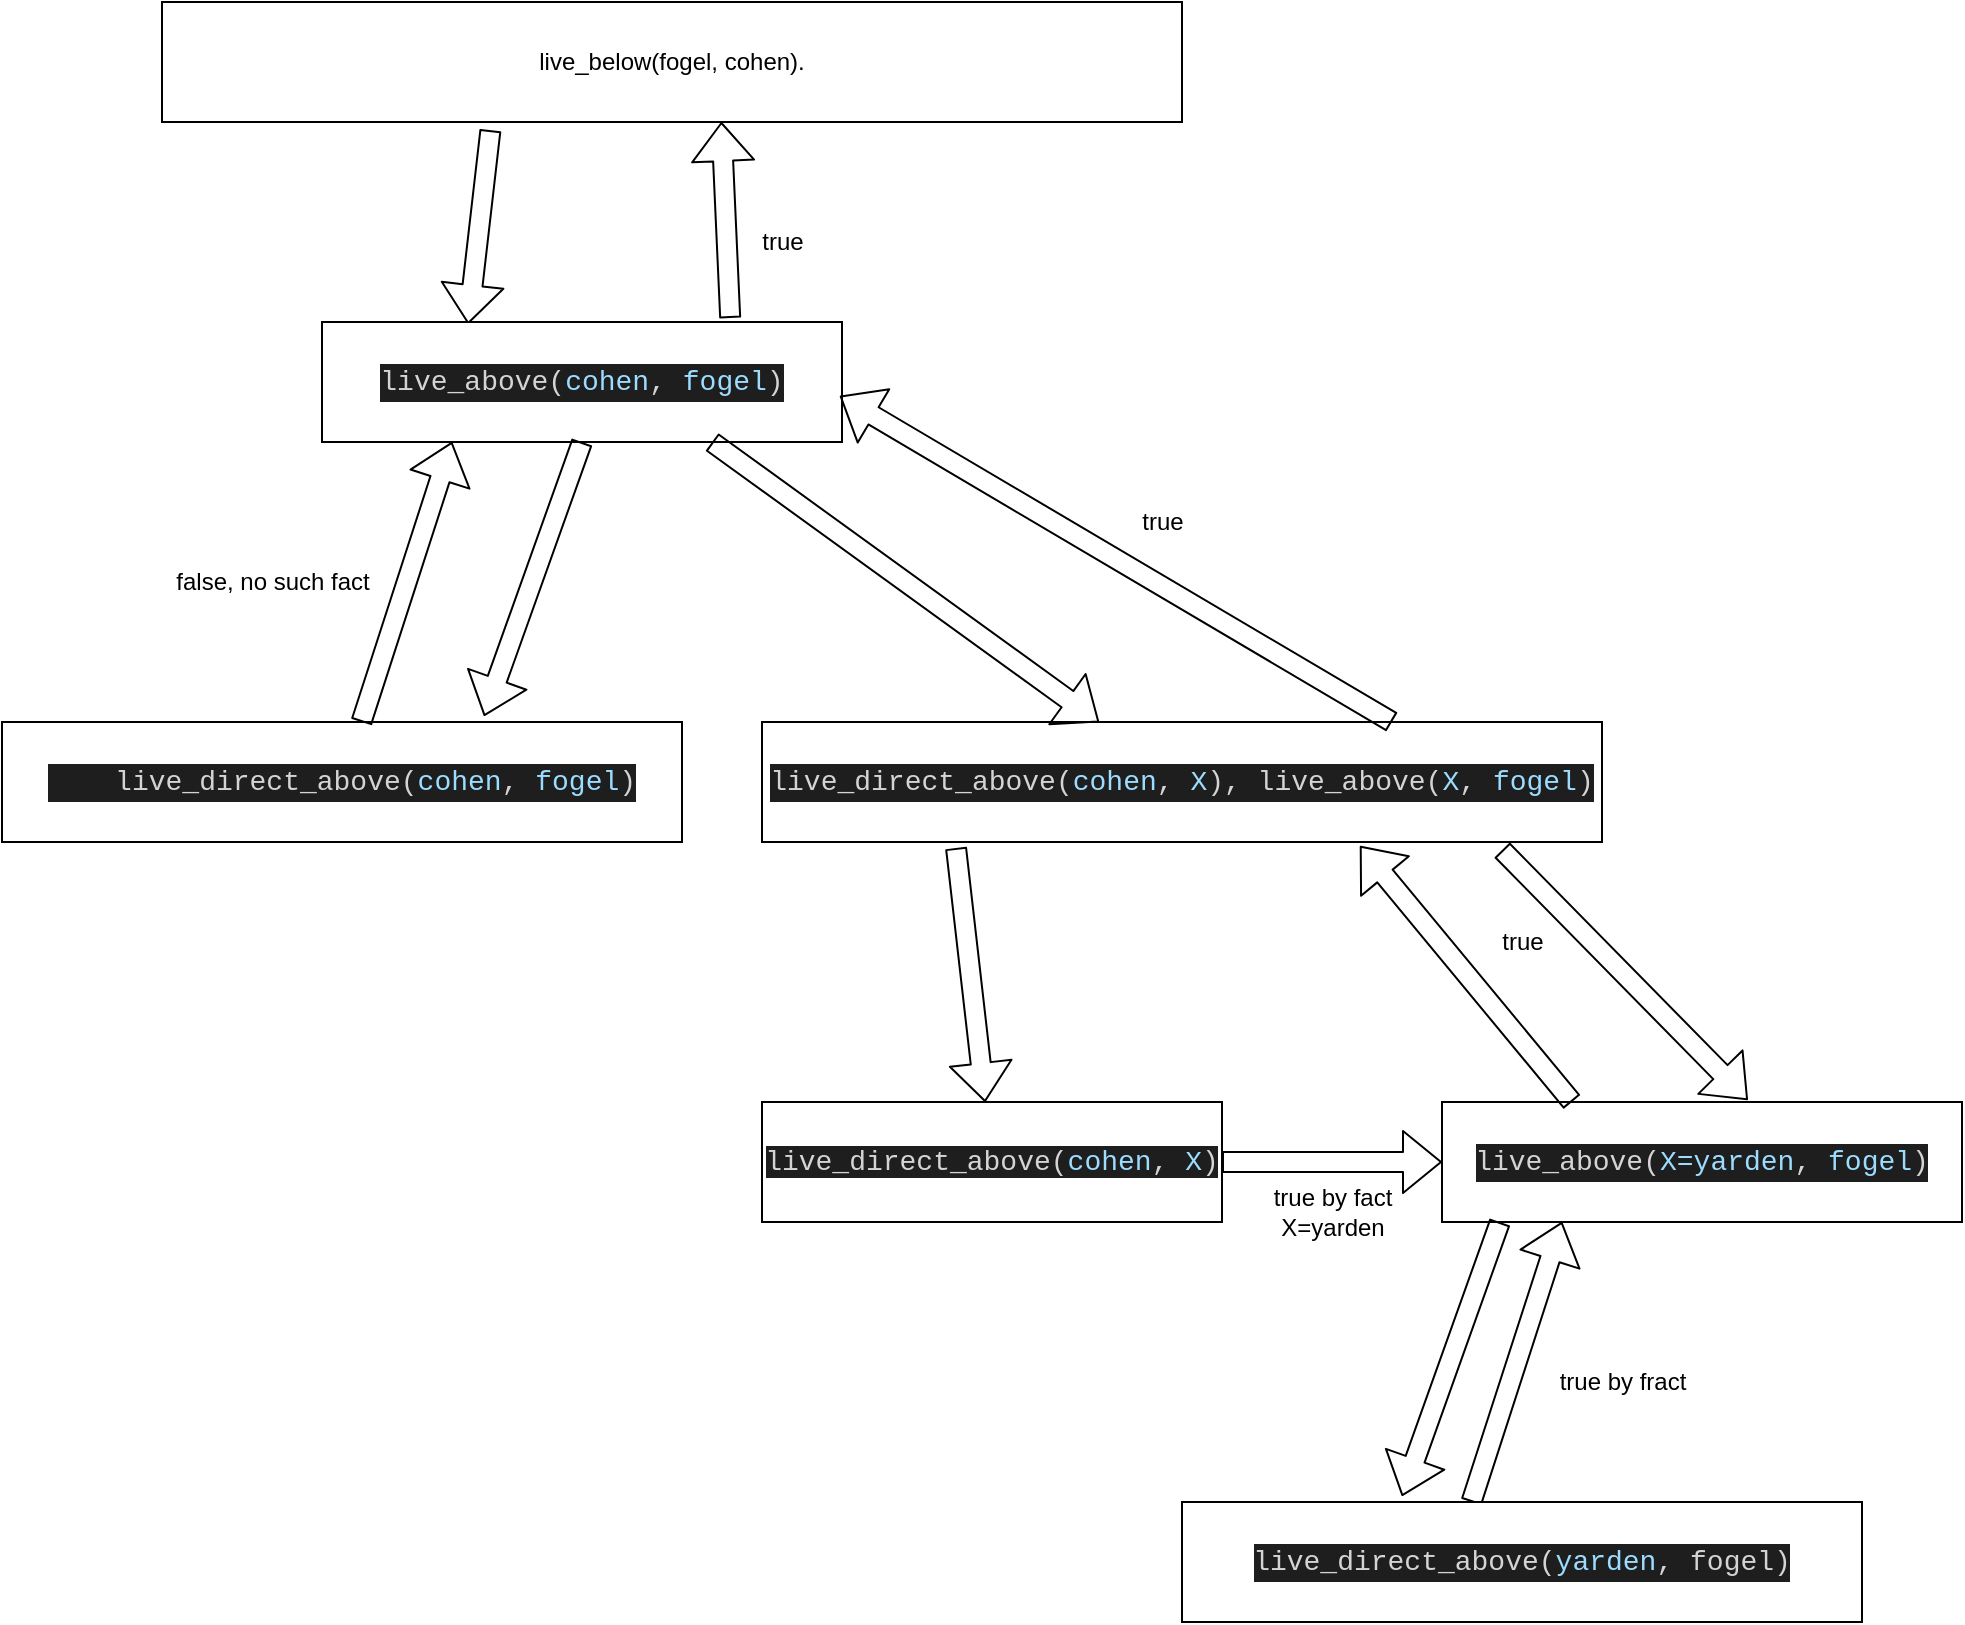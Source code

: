 <mxfile version="14.8.5" type="device"><diagram id="lco0obYknev-g47fu3YU" name="Page-1"><mxGraphModel dx="1422" dy="692" grid="1" gridSize="10" guides="1" tooltips="1" connect="1" arrows="1" fold="1" page="1" pageScale="1" pageWidth="850" pageHeight="1100" math="0" shadow="0"><root><mxCell id="0"/><mxCell id="1" parent="0"/><mxCell id="0PHLczmXjqyWl4TuDDAI-1" value="live_below(fogel, cohen)." style="rounded=0;whiteSpace=wrap;html=1;" vertex="1" parent="1"><mxGeometry x="200" y="170" width="510" height="60" as="geometry"/></mxCell><mxCell id="0PHLczmXjqyWl4TuDDAI-2" value="" style="shape=flexArrow;endArrow=classic;html=1;exitX=0.785;exitY=-0.033;exitDx=0;exitDy=0;exitPerimeter=0;" edge="1" parent="1" source="0PHLczmXjqyWl4TuDDAI-5"><mxGeometry width="50" height="50" relative="1" as="geometry"><mxPoint x="395.312" y="330" as="sourcePoint"/><mxPoint x="479.688" y="230" as="targetPoint"/></mxGeometry></mxCell><mxCell id="0PHLczmXjqyWl4TuDDAI-3" value="true" style="text;html=1;align=center;verticalAlign=middle;resizable=0;points=[];autosize=1;strokeColor=none;" vertex="1" parent="1"><mxGeometry x="490" y="280" width="40" height="20" as="geometry"/></mxCell><mxCell id="0PHLczmXjqyWl4TuDDAI-4" value="" style="shape=flexArrow;endArrow=classic;html=1;exitX=0.322;exitY=1.067;exitDx=0;exitDy=0;exitPerimeter=0;entryX=0.281;entryY=0.017;entryDx=0;entryDy=0;entryPerimeter=0;" edge="1" parent="1" source="0PHLczmXjqyWl4TuDDAI-1" target="0PHLczmXjqyWl4TuDDAI-5"><mxGeometry width="50" height="50" relative="1" as="geometry"><mxPoint x="406.84" y="420" as="sourcePoint"/><mxPoint x="290" y="300" as="targetPoint"/></mxGeometry></mxCell><mxCell id="0PHLczmXjqyWl4TuDDAI-5" value="&lt;div style=&quot;color: rgb(212 , 212 , 212) ; background-color: rgb(30 , 30 , 30) ; font-family: &amp;#34;consolas&amp;#34; , &amp;#34;courier new&amp;#34; , monospace ; font-size: 14px ; line-height: 19px&quot;&gt;live_above(&lt;span style=&quot;color: #9cdcfe&quot;&gt;cohen&lt;/span&gt;,&amp;nbsp;&lt;span style=&quot;color: #9cdcfe&quot;&gt;fogel&lt;/span&gt;)&lt;/div&gt;" style="rounded=0;whiteSpace=wrap;html=1;" vertex="1" parent="1"><mxGeometry x="280" y="330" width="260" height="60" as="geometry"/></mxCell><mxCell id="0PHLczmXjqyWl4TuDDAI-6" value="&lt;div style=&quot;background-color: rgb(30 , 30 , 30) ; font-family: &amp;#34;consolas&amp;#34; , &amp;#34;courier new&amp;#34; , monospace ; font-size: 14px ; line-height: 19px&quot;&gt;&lt;div style=&quot;font-family: &amp;#34;consolas&amp;#34; , &amp;#34;courier new&amp;#34; , monospace ; line-height: 19px&quot;&gt;&lt;div&gt;&lt;font color=&quot;#d4d4d4&quot;&gt;&amp;nbsp;&amp;nbsp;&amp;nbsp;&amp;nbsp;live_direct_above(&lt;/font&gt;&lt;span style=&quot;color: rgb(156 , 220 , 254)&quot;&gt;cohen&lt;/span&gt;&lt;font color=&quot;#d4d4d4&quot;&gt;, &lt;/font&gt;&lt;font color=&quot;#9cdcfe&quot;&gt;fogel&lt;/font&gt;&lt;font color=&quot;#d4d4d4&quot;&gt;)&lt;/font&gt;&lt;/div&gt;&lt;div style=&quot;color: rgb(212 , 212 , 212)&quot;&gt;&lt;/div&gt;&lt;/div&gt;&lt;/div&gt;" style="rounded=0;whiteSpace=wrap;html=1;" vertex="1" parent="1"><mxGeometry x="120" y="530" width="340" height="60" as="geometry"/></mxCell><mxCell id="0PHLczmXjqyWl4TuDDAI-7" value="" style="shape=flexArrow;endArrow=classic;html=1;entryX=0.25;entryY=1;entryDx=0;entryDy=0;" edge="1" parent="1" source="0PHLczmXjqyWl4TuDDAI-6" target="0PHLczmXjqyWl4TuDDAI-5"><mxGeometry width="50" height="50" relative="1" as="geometry"><mxPoint x="260" y="510" as="sourcePoint"/><mxPoint x="310" y="460" as="targetPoint"/></mxGeometry></mxCell><mxCell id="0PHLczmXjqyWl4TuDDAI-8" value="false, no such fact" style="text;html=1;align=center;verticalAlign=middle;resizable=0;points=[];autosize=1;strokeColor=none;" vertex="1" parent="1"><mxGeometry x="200" y="450" width="110" height="20" as="geometry"/></mxCell><mxCell id="0PHLczmXjqyWl4TuDDAI-9" value="&lt;div style=&quot;background-color: rgb(30 , 30 , 30) ; font-family: &amp;#34;consolas&amp;#34; , &amp;#34;courier new&amp;#34; , monospace ; font-size: 14px ; line-height: 19px&quot;&gt;&lt;span style=&quot;color: rgb(212 , 212 , 212)&quot;&gt;live_direct_above(&lt;span style=&quot;color: #9cdcfe&quot;&gt;cohen&lt;/span&gt;,&amp;nbsp;&lt;span style=&quot;color: #9cdcfe&quot;&gt;X&lt;/span&gt;),&amp;nbsp;live_above(&lt;span style=&quot;color: #9cdcfe&quot;&gt;X&lt;/span&gt;, &lt;/span&gt;&lt;font color=&quot;#9cdcfe&quot;&gt;fogel&lt;/font&gt;&lt;font color=&quot;#d4d4d4&quot;&gt;)&lt;/font&gt;&lt;/div&gt;" style="rounded=0;whiteSpace=wrap;html=1;" vertex="1" parent="1"><mxGeometry x="500" y="530" width="420" height="60" as="geometry"/></mxCell><mxCell id="0PHLczmXjqyWl4TuDDAI-10" value="" style="shape=flexArrow;endArrow=classic;html=1;exitX=0.75;exitY=1;exitDx=0;exitDy=0;" edge="1" parent="1" source="0PHLczmXjqyWl4TuDDAI-5" target="0PHLczmXjqyWl4TuDDAI-9"><mxGeometry width="50" height="50" relative="1" as="geometry"><mxPoint x="649.996" y="470" as="sourcePoint"/><mxPoint x="695.29" y="330" as="targetPoint"/></mxGeometry></mxCell><mxCell id="0PHLczmXjqyWl4TuDDAI-11" value="" style="shape=flexArrow;endArrow=classic;html=1;exitX=0.75;exitY=0;exitDx=0;exitDy=0;entryX=0.996;entryY=0.617;entryDx=0;entryDy=0;entryPerimeter=0;" edge="1" parent="1" source="0PHLczmXjqyWl4TuDDAI-9" target="0PHLczmXjqyWl4TuDDAI-5"><mxGeometry width="50" height="50" relative="1" as="geometry"><mxPoint x="613.24" y="310" as="sourcePoint"/><mxPoint x="806.769" y="450" as="targetPoint"/></mxGeometry></mxCell><mxCell id="0PHLczmXjqyWl4TuDDAI-12" value="true" style="text;html=1;align=center;verticalAlign=middle;resizable=0;points=[];autosize=1;strokeColor=none;" vertex="1" parent="1"><mxGeometry x="680" y="420" width="40" height="20" as="geometry"/></mxCell><mxCell id="0PHLczmXjqyWl4TuDDAI-13" value="&#10;&#10;&lt;span style=&quot;color: rgb(212, 212, 212); font-family: consolas, &amp;quot;courier new&amp;quot;, monospace; font-size: 14px; font-style: normal; font-weight: 400; letter-spacing: normal; text-align: center; text-indent: 0px; text-transform: none; word-spacing: 0px; background-color: rgb(30, 30, 30); display: inline; float: none;&quot;&gt;live_direct_above(&lt;/span&gt;&lt;span style=&quot;font-family: consolas, &amp;quot;courier new&amp;quot;, monospace; font-size: 14px; font-style: normal; font-weight: 400; letter-spacing: normal; text-align: center; text-indent: 0px; text-transform: none; word-spacing: 0px; background-color: rgb(30, 30, 30); color: rgb(156, 220, 254);&quot;&gt;cohen&lt;/span&gt;&lt;span style=&quot;color: rgb(212, 212, 212); font-family: consolas, &amp;quot;courier new&amp;quot;, monospace; font-size: 14px; font-style: normal; font-weight: 400; letter-spacing: normal; text-align: center; text-indent: 0px; text-transform: none; word-spacing: 0px; background-color: rgb(30, 30, 30); display: inline; float: none;&quot;&gt;,&amp;nbsp;&lt;/span&gt;&lt;span style=&quot;font-family: consolas, &amp;quot;courier new&amp;quot;, monospace; font-size: 14px; font-style: normal; font-weight: 400; letter-spacing: normal; text-align: center; text-indent: 0px; text-transform: none; word-spacing: 0px; background-color: rgb(30, 30, 30); color: rgb(156, 220, 254);&quot;&gt;X&lt;/span&gt;&lt;span style=&quot;color: rgb(212, 212, 212); font-family: consolas, &amp;quot;courier new&amp;quot;, monospace; font-size: 14px; font-style: normal; font-weight: 400; letter-spacing: normal; text-align: center; text-indent: 0px; text-transform: none; word-spacing: 0px; background-color: rgb(30, 30, 30); display: inline; float: none;&quot;&gt;)&lt;/span&gt;&#10;&#10;" style="rounded=0;whiteSpace=wrap;html=1;" vertex="1" parent="1"><mxGeometry x="500" y="720" width="230" height="60" as="geometry"/></mxCell><mxCell id="0PHLczmXjqyWl4TuDDAI-14" value="&lt;div style=&quot;color: rgb(212 , 212 , 212) ; background-color: rgb(30 , 30 , 30) ; font-family: &amp;#34;consolas&amp;#34; , &amp;#34;courier new&amp;#34; , monospace ; font-size: 14px ; line-height: 19px&quot;&gt;live_above(&lt;span style=&quot;color: #9cdcfe&quot;&gt;X=yarden&lt;/span&gt;,&amp;nbsp;&lt;span style=&quot;color: #9cdcfe&quot;&gt;fogel&lt;/span&gt;)&lt;/div&gt;" style="rounded=0;whiteSpace=wrap;html=1;" vertex="1" parent="1"><mxGeometry x="840" y="720" width="260" height="60" as="geometry"/></mxCell><mxCell id="0PHLczmXjqyWl4TuDDAI-16" value="true by fact&lt;br&gt;X=yarden" style="text;html=1;align=center;verticalAlign=middle;resizable=0;points=[];autosize=1;strokeColor=none;" vertex="1" parent="1"><mxGeometry x="750" y="760" width="70" height="30" as="geometry"/></mxCell><mxCell id="0PHLczmXjqyWl4TuDDAI-17" value="" style="shape=flexArrow;endArrow=classic;html=1;exitX=0.231;exitY=1.05;exitDx=0;exitDy=0;exitPerimeter=0;" edge="1" parent="1" source="0PHLczmXjqyWl4TuDDAI-9" target="0PHLczmXjqyWl4TuDDAI-13"><mxGeometry width="50" height="50" relative="1" as="geometry"><mxPoint x="444.706" y="760" as="sourcePoint"/><mxPoint x="490" y="620" as="targetPoint"/></mxGeometry></mxCell><mxCell id="0PHLczmXjqyWl4TuDDAI-18" value="" style="shape=flexArrow;endArrow=classic;html=1;exitX=1;exitY=0.5;exitDx=0;exitDy=0;entryX=0;entryY=0.5;entryDx=0;entryDy=0;" edge="1" parent="1" source="0PHLczmXjqyWl4TuDDAI-13" target="0PHLczmXjqyWl4TuDDAI-14"><mxGeometry width="50" height="50" relative="1" as="geometry"><mxPoint x="830" y="700" as="sourcePoint"/><mxPoint x="844.544" y="827" as="targetPoint"/></mxGeometry></mxCell><mxCell id="0PHLczmXjqyWl4TuDDAI-19" value="" style="shape=flexArrow;endArrow=classic;html=1;exitX=0.25;exitY=0;exitDx=0;exitDy=0;entryX=0.712;entryY=1.033;entryDx=0;entryDy=0;entryPerimeter=0;" edge="1" parent="1" source="0PHLczmXjqyWl4TuDDAI-14" target="0PHLczmXjqyWl4TuDDAI-9"><mxGeometry width="50" height="50" relative="1" as="geometry"><mxPoint x="1306.04" y="672.98" as="sourcePoint"/><mxPoint x="1030" y="510" as="targetPoint"/></mxGeometry></mxCell><mxCell id="0PHLczmXjqyWl4TuDDAI-20" value="true" style="text;html=1;align=center;verticalAlign=middle;resizable=0;points=[];autosize=1;strokeColor=none;" vertex="1" parent="1"><mxGeometry x="860" y="630" width="40" height="20" as="geometry"/></mxCell><mxCell id="0PHLczmXjqyWl4TuDDAI-22" value="" style="shape=flexArrow;endArrow=classic;html=1;entryX=0.25;entryY=1;entryDx=0;entryDy=0;" edge="1" parent="1"><mxGeometry width="50" height="50" relative="1" as="geometry"><mxPoint x="854.706" y="920" as="sourcePoint"/><mxPoint x="900" y="780" as="targetPoint"/></mxGeometry></mxCell><mxCell id="0PHLczmXjqyWl4TuDDAI-23" value="&lt;div style=&quot;background-color: rgb(30 , 30 , 30) ; font-family: &amp;#34;consolas&amp;#34; , &amp;#34;courier new&amp;#34; , monospace ; font-size: 14px ; line-height: 19px&quot;&gt;&lt;div style=&quot;font-family: &amp;#34;consolas&amp;#34; , &amp;#34;courier new&amp;#34; , monospace ; line-height: 19px&quot;&gt;&lt;div&gt;&lt;div style=&quot;font-family: &amp;#34;consolas&amp;#34; , &amp;#34;courier new&amp;#34; , monospace ; line-height: 19px&quot;&gt;&lt;span style=&quot;color: rgb(212 , 212 , 212)&quot;&gt;live_direct_above(&lt;/span&gt;&lt;font color=&quot;#9cdcfe&quot;&gt;yarden&lt;/font&gt;&lt;font color=&quot;#d4d4d4&quot;&gt;, fogel)&lt;/font&gt;&lt;/div&gt;&lt;/div&gt;&lt;div style=&quot;color: rgb(212 , 212 , 212)&quot;&gt;&lt;/div&gt;&lt;/div&gt;&lt;/div&gt;" style="rounded=0;whiteSpace=wrap;html=1;" vertex="1" parent="1"><mxGeometry x="710" y="920" width="340" height="60" as="geometry"/></mxCell><mxCell id="0PHLczmXjqyWl4TuDDAI-24" value="true by fract" style="text;html=1;align=center;verticalAlign=middle;resizable=0;points=[];autosize=1;strokeColor=none;" vertex="1" parent="1"><mxGeometry x="890" y="850" width="80" height="20" as="geometry"/></mxCell><mxCell id="0PHLczmXjqyWl4TuDDAI-25" value="" style="shape=flexArrow;endArrow=classic;html=1;exitX=0.5;exitY=1;exitDx=0;exitDy=0;entryX=0.709;entryY=-0.05;entryDx=0;entryDy=0;entryPerimeter=0;" edge="1" parent="1" source="0PHLczmXjqyWl4TuDDAI-5" target="0PHLczmXjqyWl4TuDDAI-6"><mxGeometry width="50" height="50" relative="1" as="geometry"><mxPoint x="399.996" y="530" as="sourcePoint"/><mxPoint x="50" y="450" as="targetPoint"/></mxGeometry></mxCell><mxCell id="0PHLczmXjqyWl4TuDDAI-26" value="" style="shape=flexArrow;endArrow=classic;html=1;exitX=0.5;exitY=1;exitDx=0;exitDy=0;entryX=0.709;entryY=-0.05;entryDx=0;entryDy=0;entryPerimeter=0;" edge="1" parent="1"><mxGeometry width="50" height="50" relative="1" as="geometry"><mxPoint x="868.94" y="780" as="sourcePoint"/><mxPoint x="820" y="917" as="targetPoint"/></mxGeometry></mxCell><mxCell id="0PHLczmXjqyWl4TuDDAI-27" value="" style="shape=flexArrow;endArrow=classic;html=1;exitX=0.881;exitY=1.067;exitDx=0;exitDy=0;entryX=0.588;entryY=-0.017;entryDx=0;entryDy=0;entryPerimeter=0;exitPerimeter=0;" edge="1" parent="1" source="0PHLczmXjqyWl4TuDDAI-9" target="0PHLczmXjqyWl4TuDDAI-14"><mxGeometry width="50" height="50" relative="1" as="geometry"><mxPoint x="1055.96" y="698.02" as="sourcePoint"/><mxPoint x="950" y="570" as="targetPoint"/></mxGeometry></mxCell></root></mxGraphModel></diagram></mxfile>